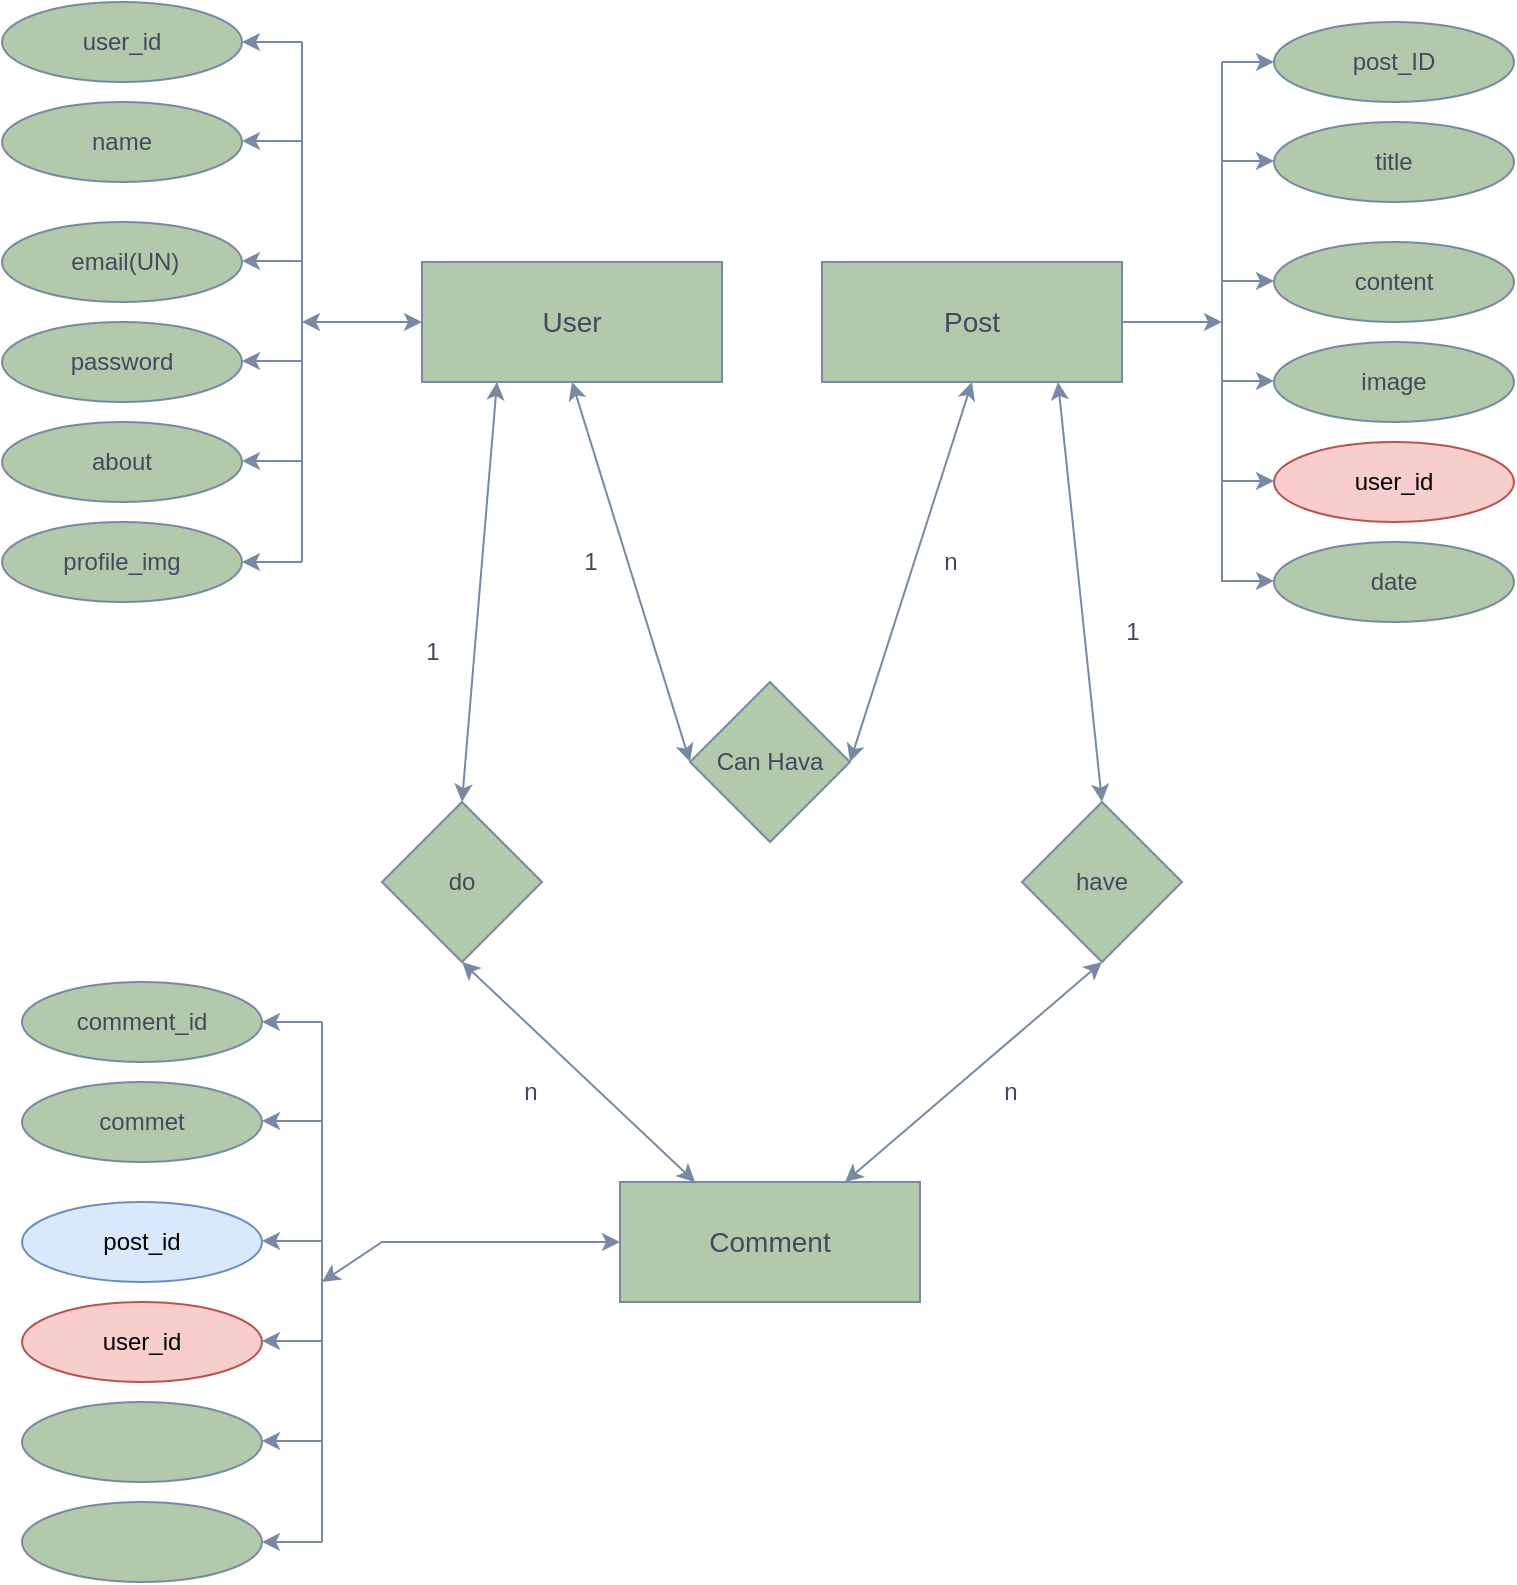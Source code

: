 <mxfile version="21.6.7" type="github">
  <diagram id="C5RBs43oDa-KdzZeNtuy" name="Page-1">
    <mxGraphModel dx="1050" dy="566" grid="1" gridSize="10" guides="1" tooltips="1" connect="1" arrows="1" fold="1" page="1" pageScale="1" pageWidth="827" pageHeight="1169" math="0" shadow="0">
      <root>
        <mxCell id="WIyWlLk6GJQsqaUBKTNV-0" />
        <mxCell id="WIyWlLk6GJQsqaUBKTNV-1" parent="WIyWlLk6GJQsqaUBKTNV-0" />
        <object label="user_id" id="guzwpaJb6h8_8_gseYMg-2">
          <mxCell style="ellipse;whiteSpace=wrap;html=1;rounded=0;labelBackgroundColor=none;fillColor=#B2C9AB;strokeColor=#788AA3;fontColor=#46495D;" vertex="1" parent="WIyWlLk6GJQsqaUBKTNV-1">
            <mxGeometry x="30" y="80" width="120" height="40" as="geometry" />
          </mxCell>
        </object>
        <mxCell id="guzwpaJb6h8_8_gseYMg-3" value="name" style="ellipse;whiteSpace=wrap;html=1;rounded=0;labelBackgroundColor=none;fillColor=#B2C9AB;strokeColor=#788AA3;fontColor=#46495D;" vertex="1" parent="WIyWlLk6GJQsqaUBKTNV-1">
          <mxGeometry x="30" y="130" width="120" height="40" as="geometry" />
        </mxCell>
        <mxCell id="guzwpaJb6h8_8_gseYMg-4" value="&amp;nbsp;email(UN)" style="ellipse;whiteSpace=wrap;html=1;rounded=0;labelBackgroundColor=none;fillColor=#B2C9AB;strokeColor=#788AA3;fontColor=#46495D;" vertex="1" parent="WIyWlLk6GJQsqaUBKTNV-1">
          <mxGeometry x="30" y="190" width="120" height="40" as="geometry" />
        </mxCell>
        <mxCell id="guzwpaJb6h8_8_gseYMg-5" value="password" style="ellipse;whiteSpace=wrap;html=1;rounded=0;labelBackgroundColor=none;fillColor=#B2C9AB;strokeColor=#788AA3;fontColor=#46495D;" vertex="1" parent="WIyWlLk6GJQsqaUBKTNV-1">
          <mxGeometry x="30" y="240" width="120" height="40" as="geometry" />
        </mxCell>
        <mxCell id="guzwpaJb6h8_8_gseYMg-6" value="about" style="ellipse;whiteSpace=wrap;html=1;rounded=0;labelBackgroundColor=none;fillColor=#B2C9AB;strokeColor=#788AA3;fontColor=#46495D;" vertex="1" parent="WIyWlLk6GJQsqaUBKTNV-1">
          <mxGeometry x="30" y="290" width="120" height="40" as="geometry" />
        </mxCell>
        <mxCell id="guzwpaJb6h8_8_gseYMg-7" value="profile_img" style="ellipse;whiteSpace=wrap;html=1;rounded=0;labelBackgroundColor=none;fillColor=#B2C9AB;strokeColor=#788AA3;fontColor=#46495D;" vertex="1" parent="WIyWlLk6GJQsqaUBKTNV-1">
          <mxGeometry x="30" y="340" width="120" height="40" as="geometry" />
        </mxCell>
        <mxCell id="guzwpaJb6h8_8_gseYMg-8" value="" style="endArrow=none;html=1;rounded=0;labelBackgroundColor=none;strokeColor=#788AA3;fontColor=default;" edge="1" parent="WIyWlLk6GJQsqaUBKTNV-1">
          <mxGeometry width="50" height="50" relative="1" as="geometry">
            <mxPoint x="180" y="360" as="sourcePoint" />
            <mxPoint x="180" y="100" as="targetPoint" />
          </mxGeometry>
        </mxCell>
        <mxCell id="guzwpaJb6h8_8_gseYMg-9" value="" style="endArrow=classic;html=1;rounded=0;entryX=1;entryY=0.5;entryDx=0;entryDy=0;labelBackgroundColor=none;strokeColor=#788AA3;fontColor=default;" edge="1" parent="WIyWlLk6GJQsqaUBKTNV-1" target="guzwpaJb6h8_8_gseYMg-7">
          <mxGeometry width="50" height="50" relative="1" as="geometry">
            <mxPoint x="180" y="360" as="sourcePoint" />
            <mxPoint x="440" y="310" as="targetPoint" />
          </mxGeometry>
        </mxCell>
        <mxCell id="guzwpaJb6h8_8_gseYMg-10" value="" style="endArrow=classic;html=1;rounded=0;entryX=1;entryY=0.5;entryDx=0;entryDy=0;labelBackgroundColor=none;strokeColor=#788AA3;fontColor=default;" edge="1" parent="WIyWlLk6GJQsqaUBKTNV-1">
          <mxGeometry width="50" height="50" relative="1" as="geometry">
            <mxPoint x="180" y="209.5" as="sourcePoint" />
            <mxPoint x="150" y="209.5" as="targetPoint" />
          </mxGeometry>
        </mxCell>
        <mxCell id="guzwpaJb6h8_8_gseYMg-11" value="" style="endArrow=classic;html=1;rounded=0;entryX=1;entryY=0.5;entryDx=0;entryDy=0;labelBackgroundColor=none;strokeColor=#788AA3;fontColor=default;" edge="1" parent="WIyWlLk6GJQsqaUBKTNV-1">
          <mxGeometry width="50" height="50" relative="1" as="geometry">
            <mxPoint x="180" y="149.5" as="sourcePoint" />
            <mxPoint x="150" y="149.5" as="targetPoint" />
          </mxGeometry>
        </mxCell>
        <mxCell id="guzwpaJb6h8_8_gseYMg-12" value="" style="endArrow=classic;html=1;rounded=0;entryX=1;entryY=0.5;entryDx=0;entryDy=0;labelBackgroundColor=none;strokeColor=#788AA3;fontColor=default;" edge="1" parent="WIyWlLk6GJQsqaUBKTNV-1">
          <mxGeometry width="50" height="50" relative="1" as="geometry">
            <mxPoint x="180" y="100" as="sourcePoint" />
            <mxPoint x="150" y="100" as="targetPoint" />
          </mxGeometry>
        </mxCell>
        <mxCell id="guzwpaJb6h8_8_gseYMg-14" value="" style="endArrow=classic;html=1;rounded=0;entryX=1;entryY=0.5;entryDx=0;entryDy=0;labelBackgroundColor=none;strokeColor=#788AA3;fontColor=default;" edge="1" parent="WIyWlLk6GJQsqaUBKTNV-1">
          <mxGeometry width="50" height="50" relative="1" as="geometry">
            <mxPoint x="180" y="259.5" as="sourcePoint" />
            <mxPoint x="150" y="259.5" as="targetPoint" />
          </mxGeometry>
        </mxCell>
        <mxCell id="guzwpaJb6h8_8_gseYMg-15" value="" style="endArrow=classic;html=1;rounded=0;entryX=1;entryY=0.5;entryDx=0;entryDy=0;labelBackgroundColor=none;strokeColor=#788AA3;fontColor=default;" edge="1" parent="WIyWlLk6GJQsqaUBKTNV-1">
          <mxGeometry width="50" height="50" relative="1" as="geometry">
            <mxPoint x="180" y="309.5" as="sourcePoint" />
            <mxPoint x="150" y="309.5" as="targetPoint" />
          </mxGeometry>
        </mxCell>
        <mxCell id="guzwpaJb6h8_8_gseYMg-16" value="" style="endArrow=classic;startArrow=classic;html=1;rounded=0;entryX=0;entryY=0.5;entryDx=0;entryDy=0;labelBackgroundColor=none;strokeColor=#788AA3;fontColor=default;" edge="1" parent="WIyWlLk6GJQsqaUBKTNV-1" target="guzwpaJb6h8_8_gseYMg-0">
          <mxGeometry width="50" height="50" relative="1" as="geometry">
            <mxPoint x="180" y="240" as="sourcePoint" />
            <mxPoint x="440" y="310" as="targetPoint" />
            <Array as="points" />
          </mxGeometry>
        </mxCell>
        <mxCell id="guzwpaJb6h8_8_gseYMg-0" value="&lt;font style=&quot;font-size: 14px;&quot;&gt;User&lt;/font&gt;" style="rounded=0;whiteSpace=wrap;html=1;labelBackgroundColor=none;fillColor=#B2C9AB;strokeColor=#788AA3;fontColor=#46495D;" vertex="1" parent="WIyWlLk6GJQsqaUBKTNV-1">
          <mxGeometry x="240" y="210" width="150" height="60" as="geometry" />
        </mxCell>
        <object label="post_ID" id="guzwpaJb6h8_8_gseYMg-17">
          <mxCell style="ellipse;whiteSpace=wrap;html=1;rounded=0;labelBackgroundColor=none;fillColor=#B2C9AB;strokeColor=#788AA3;fontColor=#46495D;" vertex="1" parent="WIyWlLk6GJQsqaUBKTNV-1">
            <mxGeometry x="666" y="90" width="120" height="40" as="geometry" />
          </mxCell>
        </object>
        <mxCell id="guzwpaJb6h8_8_gseYMg-18" value="title" style="ellipse;whiteSpace=wrap;html=1;rounded=0;labelBackgroundColor=none;fillColor=#B2C9AB;strokeColor=#788AA3;fontColor=#46495D;" vertex="1" parent="WIyWlLk6GJQsqaUBKTNV-1">
          <mxGeometry x="666" y="140" width="120" height="40" as="geometry" />
        </mxCell>
        <mxCell id="guzwpaJb6h8_8_gseYMg-19" value="content" style="ellipse;whiteSpace=wrap;html=1;rounded=0;labelBackgroundColor=none;fillColor=#B2C9AB;strokeColor=#788AA3;fontColor=#46495D;" vertex="1" parent="WIyWlLk6GJQsqaUBKTNV-1">
          <mxGeometry x="666" y="200" width="120" height="40" as="geometry" />
        </mxCell>
        <mxCell id="guzwpaJb6h8_8_gseYMg-20" value="image" style="ellipse;whiteSpace=wrap;html=1;rounded=0;labelBackgroundColor=none;fillColor=#B2C9AB;strokeColor=#788AA3;fontColor=#46495D;" vertex="1" parent="WIyWlLk6GJQsqaUBKTNV-1">
          <mxGeometry x="666" y="250" width="120" height="40" as="geometry" />
        </mxCell>
        <mxCell id="guzwpaJb6h8_8_gseYMg-21" value="user_id" style="ellipse;whiteSpace=wrap;html=1;rounded=0;fillColor=#f8cecc;strokeColor=#b85450;labelBackgroundColor=none;" vertex="1" parent="WIyWlLk6GJQsqaUBKTNV-1">
          <mxGeometry x="666" y="300" width="120" height="40" as="geometry" />
        </mxCell>
        <mxCell id="guzwpaJb6h8_8_gseYMg-22" value="date" style="ellipse;whiteSpace=wrap;html=1;rounded=0;labelBackgroundColor=none;fillColor=#B2C9AB;strokeColor=#788AA3;fontColor=#46495D;" vertex="1" parent="WIyWlLk6GJQsqaUBKTNV-1">
          <mxGeometry x="666" y="350" width="120" height="40" as="geometry" />
        </mxCell>
        <mxCell id="guzwpaJb6h8_8_gseYMg-23" value="" style="endArrow=none;html=1;rounded=0;labelBackgroundColor=none;strokeColor=#788AA3;fontColor=default;" edge="1" parent="WIyWlLk6GJQsqaUBKTNV-1">
          <mxGeometry width="50" height="50" relative="1" as="geometry">
            <mxPoint x="640" y="370" as="sourcePoint" />
            <mxPoint x="640" y="110" as="targetPoint" />
            <Array as="points">
              <mxPoint x="640" y="240" />
            </Array>
          </mxGeometry>
        </mxCell>
        <mxCell id="guzwpaJb6h8_8_gseYMg-31" value="&lt;span style=&quot;font-size: 14px;&quot;&gt;Post&lt;/span&gt;" style="rounded=0;whiteSpace=wrap;html=1;labelBackgroundColor=none;fillColor=#B2C9AB;strokeColor=#788AA3;fontColor=#46495D;" vertex="1" parent="WIyWlLk6GJQsqaUBKTNV-1">
          <mxGeometry x="440" y="210" width="150" height="60" as="geometry" />
        </mxCell>
        <mxCell id="guzwpaJb6h8_8_gseYMg-34" value="" style="endArrow=classic;html=1;rounded=0;labelBackgroundColor=none;strokeColor=#788AA3;fontColor=default;" edge="1" parent="WIyWlLk6GJQsqaUBKTNV-1" target="guzwpaJb6h8_8_gseYMg-17">
          <mxGeometry width="50" height="50" relative="1" as="geometry">
            <mxPoint x="640" y="110" as="sourcePoint" />
            <mxPoint x="660" y="60" as="targetPoint" />
          </mxGeometry>
        </mxCell>
        <mxCell id="guzwpaJb6h8_8_gseYMg-35" value="" style="endArrow=classic;html=1;rounded=0;labelBackgroundColor=none;strokeColor=#788AA3;fontColor=default;" edge="1" parent="WIyWlLk6GJQsqaUBKTNV-1" source="guzwpaJb6h8_8_gseYMg-31">
          <mxGeometry width="50" height="50" relative="1" as="geometry">
            <mxPoint x="390" y="290" as="sourcePoint" />
            <mxPoint x="640" y="240" as="targetPoint" />
          </mxGeometry>
        </mxCell>
        <mxCell id="guzwpaJb6h8_8_gseYMg-37" value="" style="endArrow=classic;html=1;rounded=0;labelBackgroundColor=none;strokeColor=#788AA3;fontColor=default;" edge="1" parent="WIyWlLk6GJQsqaUBKTNV-1">
          <mxGeometry width="50" height="50" relative="1" as="geometry">
            <mxPoint x="640" y="159.5" as="sourcePoint" />
            <mxPoint x="666" y="159.5" as="targetPoint" />
          </mxGeometry>
        </mxCell>
        <mxCell id="guzwpaJb6h8_8_gseYMg-38" value="" style="endArrow=classic;html=1;rounded=0;labelBackgroundColor=none;strokeColor=#788AA3;fontColor=default;" edge="1" parent="WIyWlLk6GJQsqaUBKTNV-1">
          <mxGeometry width="50" height="50" relative="1" as="geometry">
            <mxPoint x="640" y="269.5" as="sourcePoint" />
            <mxPoint x="666" y="269.5" as="targetPoint" />
          </mxGeometry>
        </mxCell>
        <mxCell id="guzwpaJb6h8_8_gseYMg-39" value="" style="endArrow=classic;html=1;rounded=0;labelBackgroundColor=none;strokeColor=#788AA3;fontColor=default;" edge="1" parent="WIyWlLk6GJQsqaUBKTNV-1">
          <mxGeometry width="50" height="50" relative="1" as="geometry">
            <mxPoint x="640" y="219.5" as="sourcePoint" />
            <mxPoint x="666" y="219.5" as="targetPoint" />
          </mxGeometry>
        </mxCell>
        <mxCell id="guzwpaJb6h8_8_gseYMg-40" value="" style="endArrow=classic;html=1;rounded=0;labelBackgroundColor=none;strokeColor=#788AA3;fontColor=default;" edge="1" parent="WIyWlLk6GJQsqaUBKTNV-1">
          <mxGeometry width="50" height="50" relative="1" as="geometry">
            <mxPoint x="640" y="319.5" as="sourcePoint" />
            <mxPoint x="666" y="319.5" as="targetPoint" />
          </mxGeometry>
        </mxCell>
        <mxCell id="guzwpaJb6h8_8_gseYMg-41" value="" style="endArrow=classic;html=1;rounded=0;labelBackgroundColor=none;strokeColor=#788AA3;fontColor=default;" edge="1" parent="WIyWlLk6GJQsqaUBKTNV-1">
          <mxGeometry width="50" height="50" relative="1" as="geometry">
            <mxPoint x="640" y="369.5" as="sourcePoint" />
            <mxPoint x="666" y="369.5" as="targetPoint" />
          </mxGeometry>
        </mxCell>
        <mxCell id="guzwpaJb6h8_8_gseYMg-42" value="Can Hava" style="rhombus;whiteSpace=wrap;html=1;strokeColor=#788AA3;fontColor=#46495D;fillColor=#B2C9AB;" vertex="1" parent="WIyWlLk6GJQsqaUBKTNV-1">
          <mxGeometry x="374" y="420" width="80" height="80" as="geometry" />
        </mxCell>
        <mxCell id="guzwpaJb6h8_8_gseYMg-43" value="" style="endArrow=classic;startArrow=classic;html=1;rounded=0;strokeColor=#788AA3;fontColor=#46495D;fillColor=#B2C9AB;entryX=0;entryY=0.5;entryDx=0;entryDy=0;exitX=0.5;exitY=1;exitDx=0;exitDy=0;" edge="1" parent="WIyWlLk6GJQsqaUBKTNV-1" source="guzwpaJb6h8_8_gseYMg-0" target="guzwpaJb6h8_8_gseYMg-42">
          <mxGeometry width="50" height="50" relative="1" as="geometry">
            <mxPoint x="390" y="290" as="sourcePoint" />
            <mxPoint x="440" y="240" as="targetPoint" />
          </mxGeometry>
        </mxCell>
        <mxCell id="guzwpaJb6h8_8_gseYMg-44" value="" style="endArrow=classic;startArrow=classic;html=1;rounded=0;strokeColor=#788AA3;fontColor=#46495D;fillColor=#B2C9AB;entryX=0.5;entryY=1;entryDx=0;entryDy=0;exitX=1;exitY=0.5;exitDx=0;exitDy=0;" edge="1" parent="WIyWlLk6GJQsqaUBKTNV-1" source="guzwpaJb6h8_8_gseYMg-42" target="guzwpaJb6h8_8_gseYMg-31">
          <mxGeometry width="50" height="50" relative="1" as="geometry">
            <mxPoint x="390" y="290" as="sourcePoint" />
            <mxPoint x="520" y="200" as="targetPoint" />
          </mxGeometry>
        </mxCell>
        <mxCell id="guzwpaJb6h8_8_gseYMg-45" value="1" style="text;html=1;align=center;verticalAlign=middle;resizable=0;points=[];autosize=1;strokeColor=none;fillColor=none;fontColor=#46495D;" vertex="1" parent="WIyWlLk6GJQsqaUBKTNV-1">
          <mxGeometry x="309" y="345" width="30" height="30" as="geometry" />
        </mxCell>
        <mxCell id="guzwpaJb6h8_8_gseYMg-47" value="n" style="text;html=1;align=center;verticalAlign=middle;resizable=0;points=[];autosize=1;strokeColor=none;fillColor=none;fontColor=#46495D;" vertex="1" parent="WIyWlLk6GJQsqaUBKTNV-1">
          <mxGeometry x="489" y="345" width="30" height="30" as="geometry" />
        </mxCell>
        <object label="comment_id" id="guzwpaJb6h8_8_gseYMg-49">
          <mxCell style="ellipse;whiteSpace=wrap;html=1;rounded=0;labelBackgroundColor=none;fillColor=#B2C9AB;strokeColor=#788AA3;fontColor=#46495D;" vertex="1" parent="WIyWlLk6GJQsqaUBKTNV-1">
            <mxGeometry x="40" y="570" width="120" height="40" as="geometry" />
          </mxCell>
        </object>
        <mxCell id="guzwpaJb6h8_8_gseYMg-50" value="commet" style="ellipse;whiteSpace=wrap;html=1;rounded=0;labelBackgroundColor=none;fillColor=#B2C9AB;strokeColor=#788AA3;fontColor=#46495D;" vertex="1" parent="WIyWlLk6GJQsqaUBKTNV-1">
          <mxGeometry x="40" y="620" width="120" height="40" as="geometry" />
        </mxCell>
        <mxCell id="guzwpaJb6h8_8_gseYMg-51" value="post_id" style="ellipse;whiteSpace=wrap;html=1;rounded=0;labelBackgroundColor=none;fillColor=#dae8fc;strokeColor=#6c8ebf;" vertex="1" parent="WIyWlLk6GJQsqaUBKTNV-1">
          <mxGeometry x="40" y="680" width="120" height="40" as="geometry" />
        </mxCell>
        <mxCell id="guzwpaJb6h8_8_gseYMg-52" value="user_id" style="ellipse;whiteSpace=wrap;html=1;rounded=0;labelBackgroundColor=none;fillColor=#f8cecc;strokeColor=#b85450;" vertex="1" parent="WIyWlLk6GJQsqaUBKTNV-1">
          <mxGeometry x="40" y="730" width="120" height="40" as="geometry" />
        </mxCell>
        <mxCell id="guzwpaJb6h8_8_gseYMg-53" value="" style="ellipse;whiteSpace=wrap;html=1;rounded=0;labelBackgroundColor=none;fillColor=#B2C9AB;strokeColor=#788AA3;fontColor=#46495D;" vertex="1" parent="WIyWlLk6GJQsqaUBKTNV-1">
          <mxGeometry x="40" y="780" width="120" height="40" as="geometry" />
        </mxCell>
        <mxCell id="guzwpaJb6h8_8_gseYMg-54" value="" style="ellipse;whiteSpace=wrap;html=1;rounded=0;labelBackgroundColor=none;fillColor=#B2C9AB;strokeColor=#788AA3;fontColor=#46495D;" vertex="1" parent="WIyWlLk6GJQsqaUBKTNV-1">
          <mxGeometry x="40" y="830" width="120" height="40" as="geometry" />
        </mxCell>
        <mxCell id="guzwpaJb6h8_8_gseYMg-55" value="" style="endArrow=none;html=1;rounded=0;labelBackgroundColor=none;strokeColor=#788AA3;fontColor=default;" edge="1" parent="WIyWlLk6GJQsqaUBKTNV-1">
          <mxGeometry width="50" height="50" relative="1" as="geometry">
            <mxPoint x="190" y="850" as="sourcePoint" />
            <mxPoint x="190" y="590" as="targetPoint" />
          </mxGeometry>
        </mxCell>
        <mxCell id="guzwpaJb6h8_8_gseYMg-56" value="" style="endArrow=classic;html=1;rounded=0;entryX=1;entryY=0.5;entryDx=0;entryDy=0;labelBackgroundColor=none;strokeColor=#788AA3;fontColor=default;" edge="1" target="guzwpaJb6h8_8_gseYMg-54" parent="WIyWlLk6GJQsqaUBKTNV-1">
          <mxGeometry width="50" height="50" relative="1" as="geometry">
            <mxPoint x="190" y="850" as="sourcePoint" />
            <mxPoint x="450" y="800" as="targetPoint" />
          </mxGeometry>
        </mxCell>
        <mxCell id="guzwpaJb6h8_8_gseYMg-57" value="" style="endArrow=classic;html=1;rounded=0;entryX=1;entryY=0.5;entryDx=0;entryDy=0;labelBackgroundColor=none;strokeColor=#788AA3;fontColor=default;" edge="1" parent="WIyWlLk6GJQsqaUBKTNV-1">
          <mxGeometry width="50" height="50" relative="1" as="geometry">
            <mxPoint x="190" y="699.5" as="sourcePoint" />
            <mxPoint x="160" y="699.5" as="targetPoint" />
          </mxGeometry>
        </mxCell>
        <mxCell id="guzwpaJb6h8_8_gseYMg-58" value="" style="endArrow=classic;html=1;rounded=0;entryX=1;entryY=0.5;entryDx=0;entryDy=0;labelBackgroundColor=none;strokeColor=#788AA3;fontColor=default;" edge="1" parent="WIyWlLk6GJQsqaUBKTNV-1">
          <mxGeometry width="50" height="50" relative="1" as="geometry">
            <mxPoint x="190" y="639.5" as="sourcePoint" />
            <mxPoint x="160" y="639.5" as="targetPoint" />
          </mxGeometry>
        </mxCell>
        <mxCell id="guzwpaJb6h8_8_gseYMg-59" value="" style="endArrow=classic;html=1;rounded=0;entryX=1;entryY=0.5;entryDx=0;entryDy=0;labelBackgroundColor=none;strokeColor=#788AA3;fontColor=default;" edge="1" parent="WIyWlLk6GJQsqaUBKTNV-1">
          <mxGeometry width="50" height="50" relative="1" as="geometry">
            <mxPoint x="190" y="590" as="sourcePoint" />
            <mxPoint x="160" y="590" as="targetPoint" />
          </mxGeometry>
        </mxCell>
        <mxCell id="guzwpaJb6h8_8_gseYMg-60" value="" style="endArrow=classic;html=1;rounded=0;entryX=1;entryY=0.5;entryDx=0;entryDy=0;labelBackgroundColor=none;strokeColor=#788AA3;fontColor=default;" edge="1" parent="WIyWlLk6GJQsqaUBKTNV-1">
          <mxGeometry width="50" height="50" relative="1" as="geometry">
            <mxPoint x="190" y="749.5" as="sourcePoint" />
            <mxPoint x="160" y="749.5" as="targetPoint" />
          </mxGeometry>
        </mxCell>
        <mxCell id="guzwpaJb6h8_8_gseYMg-61" value="" style="endArrow=classic;html=1;rounded=0;entryX=1;entryY=0.5;entryDx=0;entryDy=0;labelBackgroundColor=none;strokeColor=#788AA3;fontColor=default;" edge="1" parent="WIyWlLk6GJQsqaUBKTNV-1">
          <mxGeometry width="50" height="50" relative="1" as="geometry">
            <mxPoint x="190" y="799.5" as="sourcePoint" />
            <mxPoint x="160" y="799.5" as="targetPoint" />
          </mxGeometry>
        </mxCell>
        <mxCell id="guzwpaJb6h8_8_gseYMg-62" value="" style="endArrow=classic;startArrow=classic;html=1;rounded=0;entryX=0;entryY=0.5;entryDx=0;entryDy=0;labelBackgroundColor=none;strokeColor=#788AA3;fontColor=default;" edge="1" target="guzwpaJb6h8_8_gseYMg-63" parent="WIyWlLk6GJQsqaUBKTNV-1">
          <mxGeometry width="50" height="50" relative="1" as="geometry">
            <mxPoint x="190" y="720" as="sourcePoint" />
            <mxPoint x="450" y="710" as="targetPoint" />
            <Array as="points">
              <mxPoint x="220" y="700" />
            </Array>
          </mxGeometry>
        </mxCell>
        <mxCell id="guzwpaJb6h8_8_gseYMg-63" value="&lt;span style=&quot;font-size: 14px;&quot;&gt;Comment&lt;/span&gt;" style="rounded=0;whiteSpace=wrap;html=1;labelBackgroundColor=none;fillColor=#B2C9AB;strokeColor=#788AA3;fontColor=#46495D;" vertex="1" parent="WIyWlLk6GJQsqaUBKTNV-1">
          <mxGeometry x="339" y="670" width="150" height="60" as="geometry" />
        </mxCell>
        <mxCell id="guzwpaJb6h8_8_gseYMg-65" value="do" style="rhombus;whiteSpace=wrap;html=1;strokeColor=#788AA3;fontColor=#46495D;fillColor=#B2C9AB;" vertex="1" parent="WIyWlLk6GJQsqaUBKTNV-1">
          <mxGeometry x="220" y="480" width="80" height="80" as="geometry" />
        </mxCell>
        <mxCell id="guzwpaJb6h8_8_gseYMg-66" value="" style="endArrow=classic;startArrow=classic;html=1;rounded=0;strokeColor=#788AA3;fontColor=#46495D;fillColor=#B2C9AB;entryX=0.25;entryY=1;entryDx=0;entryDy=0;exitX=0.5;exitY=0;exitDx=0;exitDy=0;" edge="1" parent="WIyWlLk6GJQsqaUBKTNV-1" source="guzwpaJb6h8_8_gseYMg-65" target="guzwpaJb6h8_8_gseYMg-0">
          <mxGeometry width="50" height="50" relative="1" as="geometry">
            <mxPoint x="390" y="620" as="sourcePoint" />
            <mxPoint x="440" y="570" as="targetPoint" />
          </mxGeometry>
        </mxCell>
        <mxCell id="guzwpaJb6h8_8_gseYMg-67" value="" style="endArrow=classic;startArrow=classic;html=1;rounded=0;strokeColor=#788AA3;fontColor=#46495D;fillColor=#B2C9AB;exitX=0.25;exitY=0;exitDx=0;exitDy=0;entryX=0.5;entryY=1;entryDx=0;entryDy=0;" edge="1" parent="WIyWlLk6GJQsqaUBKTNV-1" source="guzwpaJb6h8_8_gseYMg-63" target="guzwpaJb6h8_8_gseYMg-65">
          <mxGeometry width="50" height="50" relative="1" as="geometry">
            <mxPoint x="396" y="670" as="sourcePoint" />
            <mxPoint x="260" y="570" as="targetPoint" />
          </mxGeometry>
        </mxCell>
        <mxCell id="guzwpaJb6h8_8_gseYMg-69" value="have" style="rhombus;whiteSpace=wrap;html=1;strokeColor=#788AA3;fontColor=#46495D;fillColor=#B2C9AB;" vertex="1" parent="WIyWlLk6GJQsqaUBKTNV-1">
          <mxGeometry x="540" y="480" width="80" height="80" as="geometry" />
        </mxCell>
        <mxCell id="guzwpaJb6h8_8_gseYMg-70" value="1" style="text;html=1;align=center;verticalAlign=middle;resizable=0;points=[];autosize=1;strokeColor=none;fillColor=none;fontColor=#46495D;" vertex="1" parent="WIyWlLk6GJQsqaUBKTNV-1">
          <mxGeometry x="230" y="390" width="30" height="30" as="geometry" />
        </mxCell>
        <mxCell id="guzwpaJb6h8_8_gseYMg-71" value="n" style="text;html=1;align=center;verticalAlign=middle;resizable=0;points=[];autosize=1;strokeColor=none;fillColor=none;fontColor=#46495D;" vertex="1" parent="WIyWlLk6GJQsqaUBKTNV-1">
          <mxGeometry x="279" y="610" width="30" height="30" as="geometry" />
        </mxCell>
        <mxCell id="guzwpaJb6h8_8_gseYMg-72" value="" style="endArrow=classic;startArrow=classic;html=1;rounded=0;strokeColor=#788AA3;fontColor=#46495D;fillColor=#B2C9AB;entryX=0.25;entryY=1;entryDx=0;entryDy=0;exitX=0.5;exitY=0;exitDx=0;exitDy=0;" edge="1" parent="WIyWlLk6GJQsqaUBKTNV-1" source="guzwpaJb6h8_8_gseYMg-69">
          <mxGeometry width="50" height="50" relative="1" as="geometry">
            <mxPoint x="540" y="480" as="sourcePoint" />
            <mxPoint x="558" y="270" as="targetPoint" />
          </mxGeometry>
        </mxCell>
        <mxCell id="guzwpaJb6h8_8_gseYMg-73" value="" style="endArrow=classic;startArrow=classic;html=1;rounded=0;strokeColor=#788AA3;fontColor=#46495D;fillColor=#B2C9AB;exitX=0.75;exitY=0;exitDx=0;exitDy=0;entryX=0.5;entryY=1;entryDx=0;entryDy=0;" edge="1" parent="WIyWlLk6GJQsqaUBKTNV-1" source="guzwpaJb6h8_8_gseYMg-63" target="guzwpaJb6h8_8_gseYMg-69">
          <mxGeometry width="50" height="50" relative="1" as="geometry">
            <mxPoint x="726" y="670" as="sourcePoint" />
            <mxPoint x="590" y="560" as="targetPoint" />
          </mxGeometry>
        </mxCell>
        <mxCell id="guzwpaJb6h8_8_gseYMg-74" value="1" style="text;html=1;align=center;verticalAlign=middle;resizable=0;points=[];autosize=1;strokeColor=none;fillColor=none;fontColor=#46495D;" vertex="1" parent="WIyWlLk6GJQsqaUBKTNV-1">
          <mxGeometry x="580" y="380" width="30" height="30" as="geometry" />
        </mxCell>
        <mxCell id="guzwpaJb6h8_8_gseYMg-75" value="n" style="text;html=1;align=center;verticalAlign=middle;resizable=0;points=[];autosize=1;strokeColor=none;fillColor=none;fontColor=#46495D;" vertex="1" parent="WIyWlLk6GJQsqaUBKTNV-1">
          <mxGeometry x="519" y="610" width="30" height="30" as="geometry" />
        </mxCell>
      </root>
    </mxGraphModel>
  </diagram>
</mxfile>
